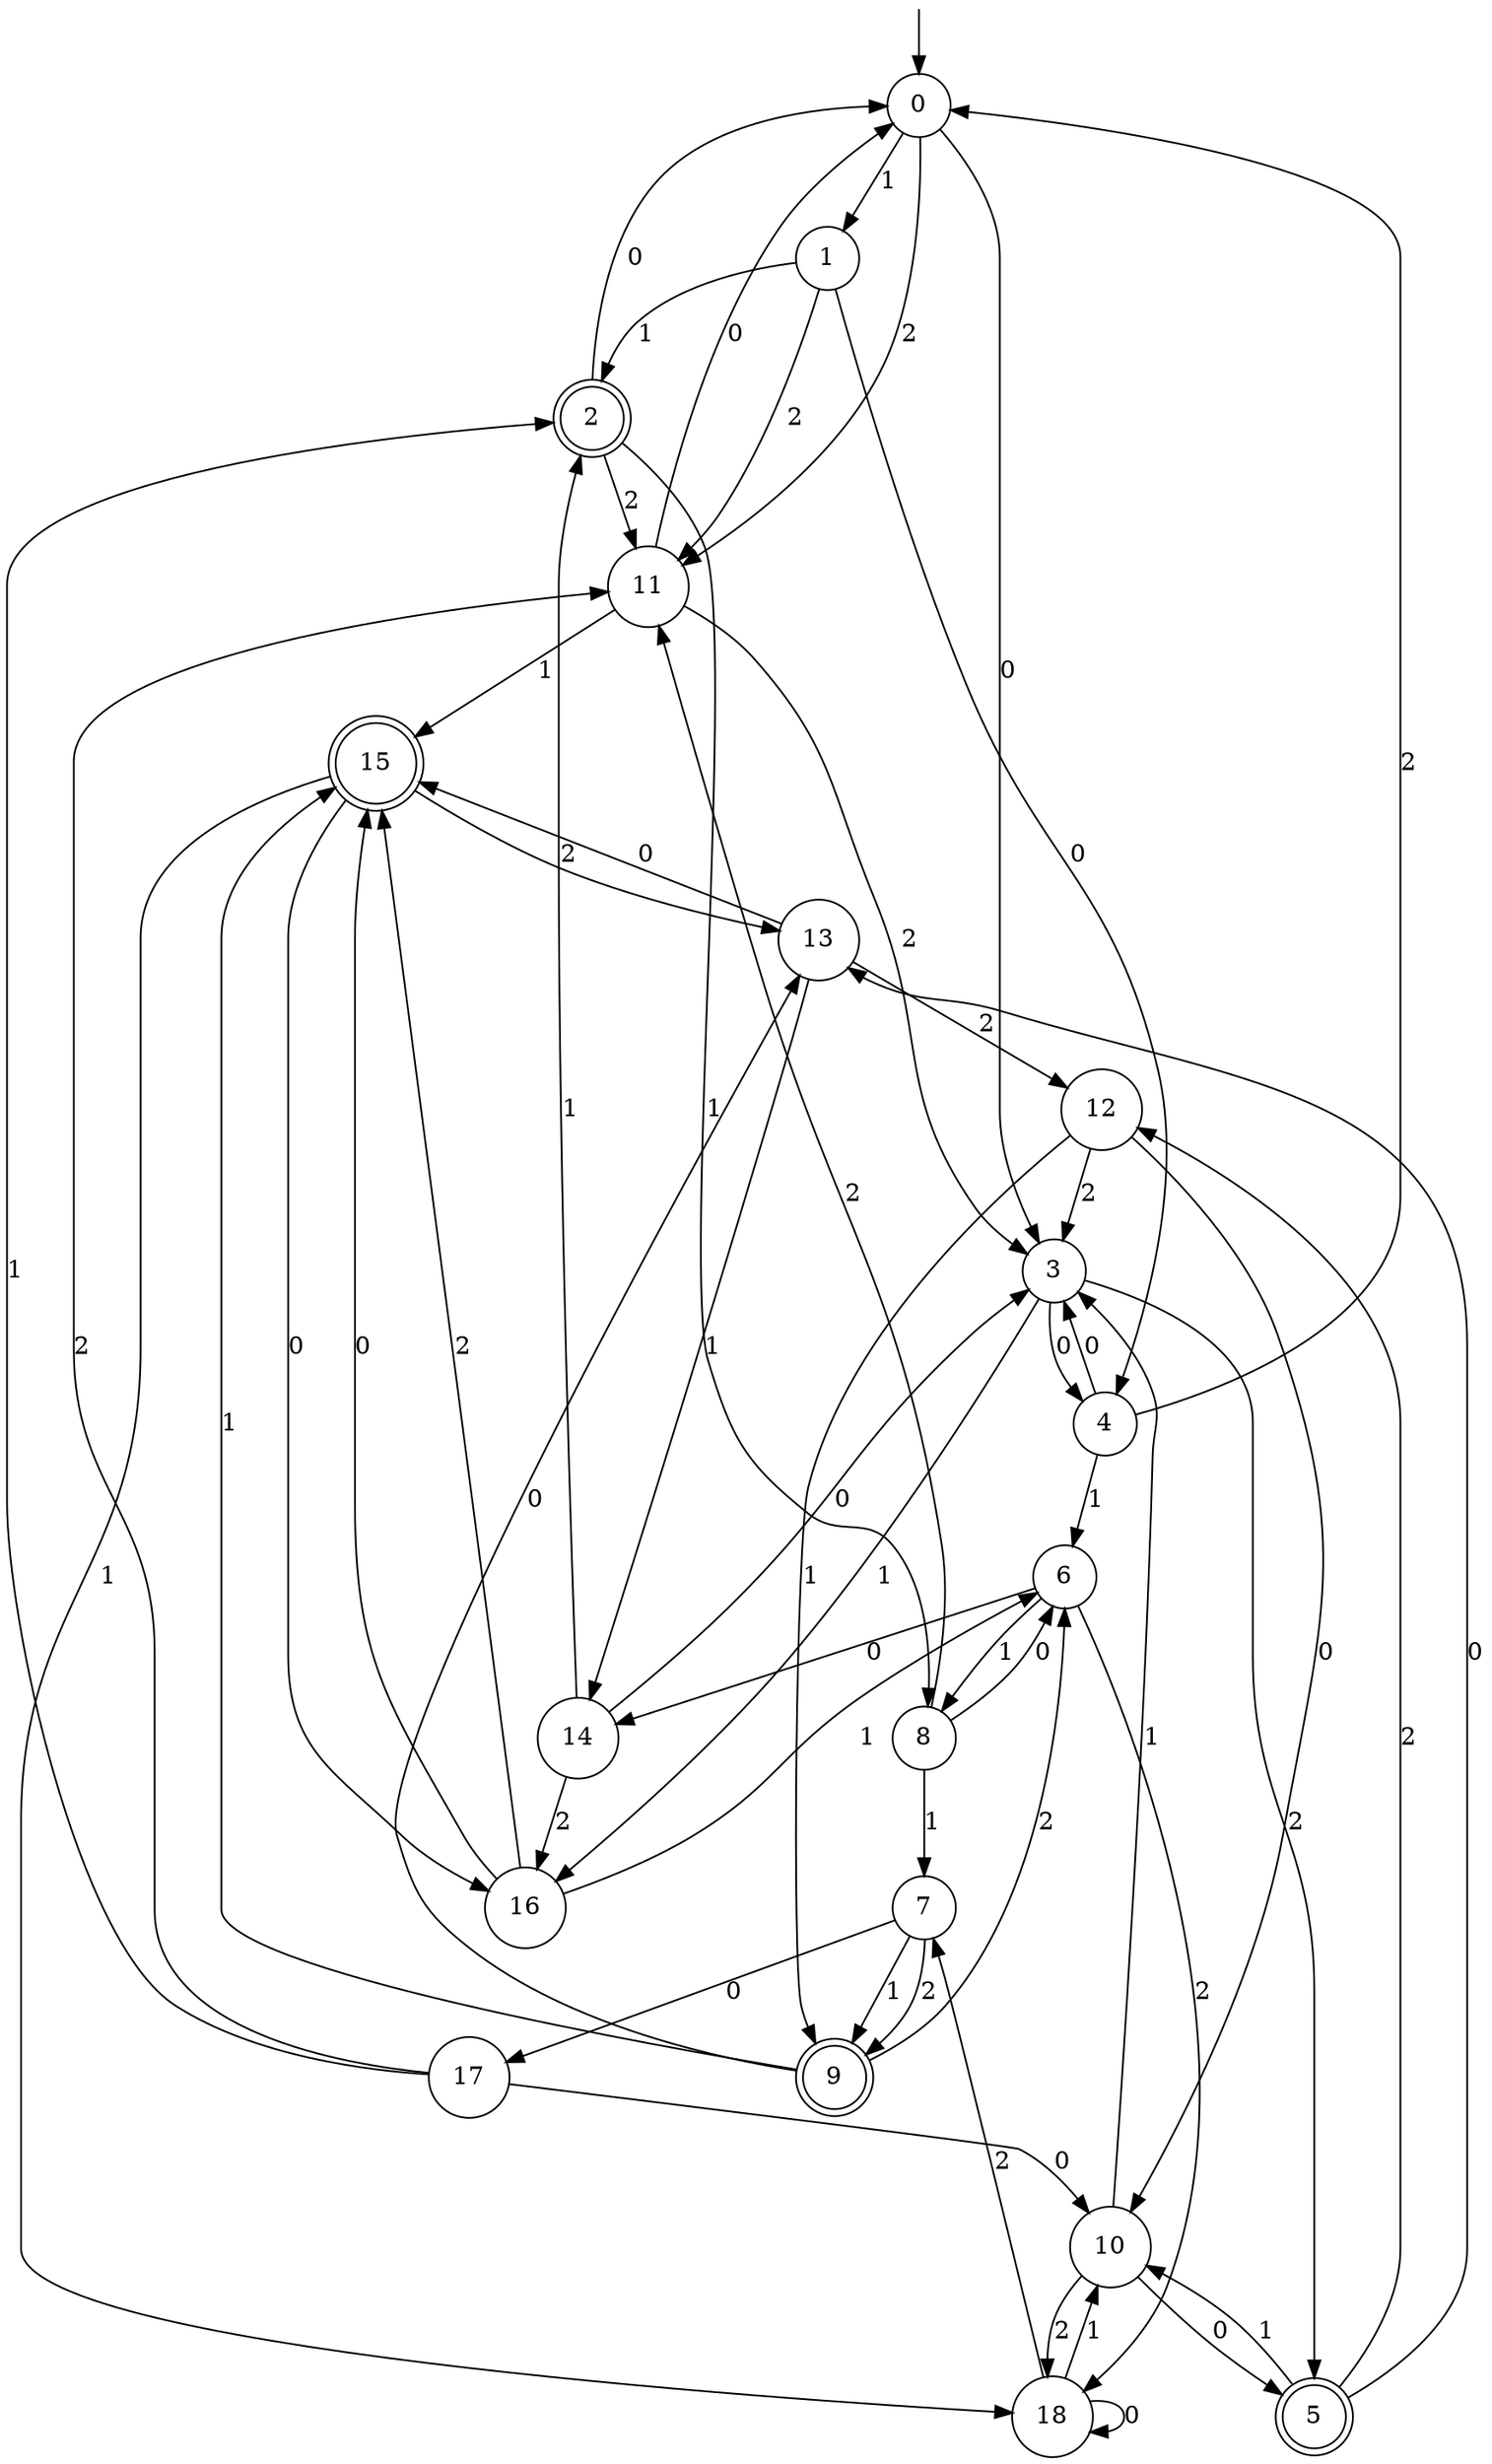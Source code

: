 digraph g {

	s0 [shape="circle" label="0"];
	s1 [shape="circle" label="1"];
	s2 [shape="doublecircle" label="2"];
	s3 [shape="circle" label="3"];
	s4 [shape="circle" label="4"];
	s5 [shape="doublecircle" label="5"];
	s6 [shape="circle" label="6"];
	s7 [shape="circle" label="7"];
	s8 [shape="circle" label="8"];
	s9 [shape="doublecircle" label="9"];
	s10 [shape="circle" label="10"];
	s11 [shape="circle" label="11"];
	s12 [shape="circle" label="12"];
	s13 [shape="circle" label="13"];
	s14 [shape="circle" label="14"];
	s15 [shape="doublecircle" label="15"];
	s16 [shape="circle" label="16"];
	s17 [shape="circle" label="17"];
	s18 [shape="circle" label="18"];
	s0 -> s3 [label="0"];
	s0 -> s1 [label="1"];
	s0 -> s11 [label="2"];
	s1 -> s4 [label="0"];
	s1 -> s2 [label="1"];
	s1 -> s11 [label="2"];
	s2 -> s0 [label="0"];
	s2 -> s8 [label="1"];
	s2 -> s11 [label="2"];
	s3 -> s4 [label="0"];
	s3 -> s16 [label="1"];
	s3 -> s5 [label="2"];
	s4 -> s3 [label="0"];
	s4 -> s6 [label="1"];
	s4 -> s0 [label="2"];
	s5 -> s13 [label="0"];
	s5 -> s10 [label="1"];
	s5 -> s12 [label="2"];
	s6 -> s14 [label="0"];
	s6 -> s8 [label="1"];
	s6 -> s18 [label="2"];
	s7 -> s17 [label="0"];
	s7 -> s9 [label="1"];
	s7 -> s9 [label="2"];
	s8 -> s6 [label="0"];
	s8 -> s7 [label="1"];
	s8 -> s11 [label="2"];
	s9 -> s13 [label="0"];
	s9 -> s15 [label="1"];
	s9 -> s6 [label="2"];
	s10 -> s5 [label="0"];
	s10 -> s3 [label="1"];
	s10 -> s18 [label="2"];
	s11 -> s0 [label="0"];
	s11 -> s15 [label="1"];
	s11 -> s3 [label="2"];
	s12 -> s10 [label="0"];
	s12 -> s9 [label="1"];
	s12 -> s3 [label="2"];
	s13 -> s15 [label="0"];
	s13 -> s14 [label="1"];
	s13 -> s12 [label="2"];
	s14 -> s3 [label="0"];
	s14 -> s2 [label="1"];
	s14 -> s16 [label="2"];
	s15 -> s16 [label="0"];
	s15 -> s18 [label="1"];
	s15 -> s13 [label="2"];
	s16 -> s15 [label="0"];
	s16 -> s6 [label="1"];
	s16 -> s15 [label="2"];
	s17 -> s10 [label="0"];
	s17 -> s2 [label="1"];
	s17 -> s11 [label="2"];
	s18 -> s18 [label="0"];
	s18 -> s10 [label="1"];
	s18 -> s7 [label="2"];

__start0 [label="" shape="none" width="0" height="0"];
__start0 -> s0;

}
